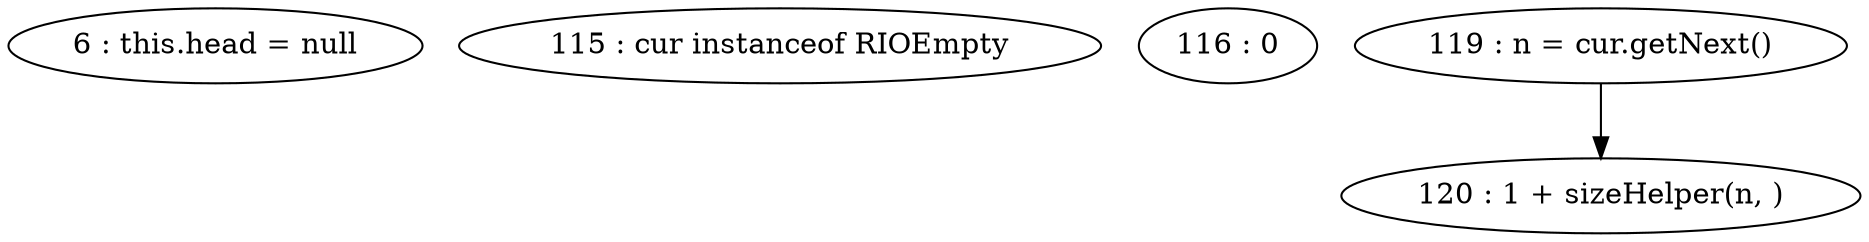 digraph G {
"6 : this.head = null"
"115 : cur instanceof RIOEmpty"
"116 : 0"
"119 : n = cur.getNext()"
"119 : n = cur.getNext()" -> "120 : 1 + sizeHelper(n, )"
"120 : 1 + sizeHelper(n, )"
}